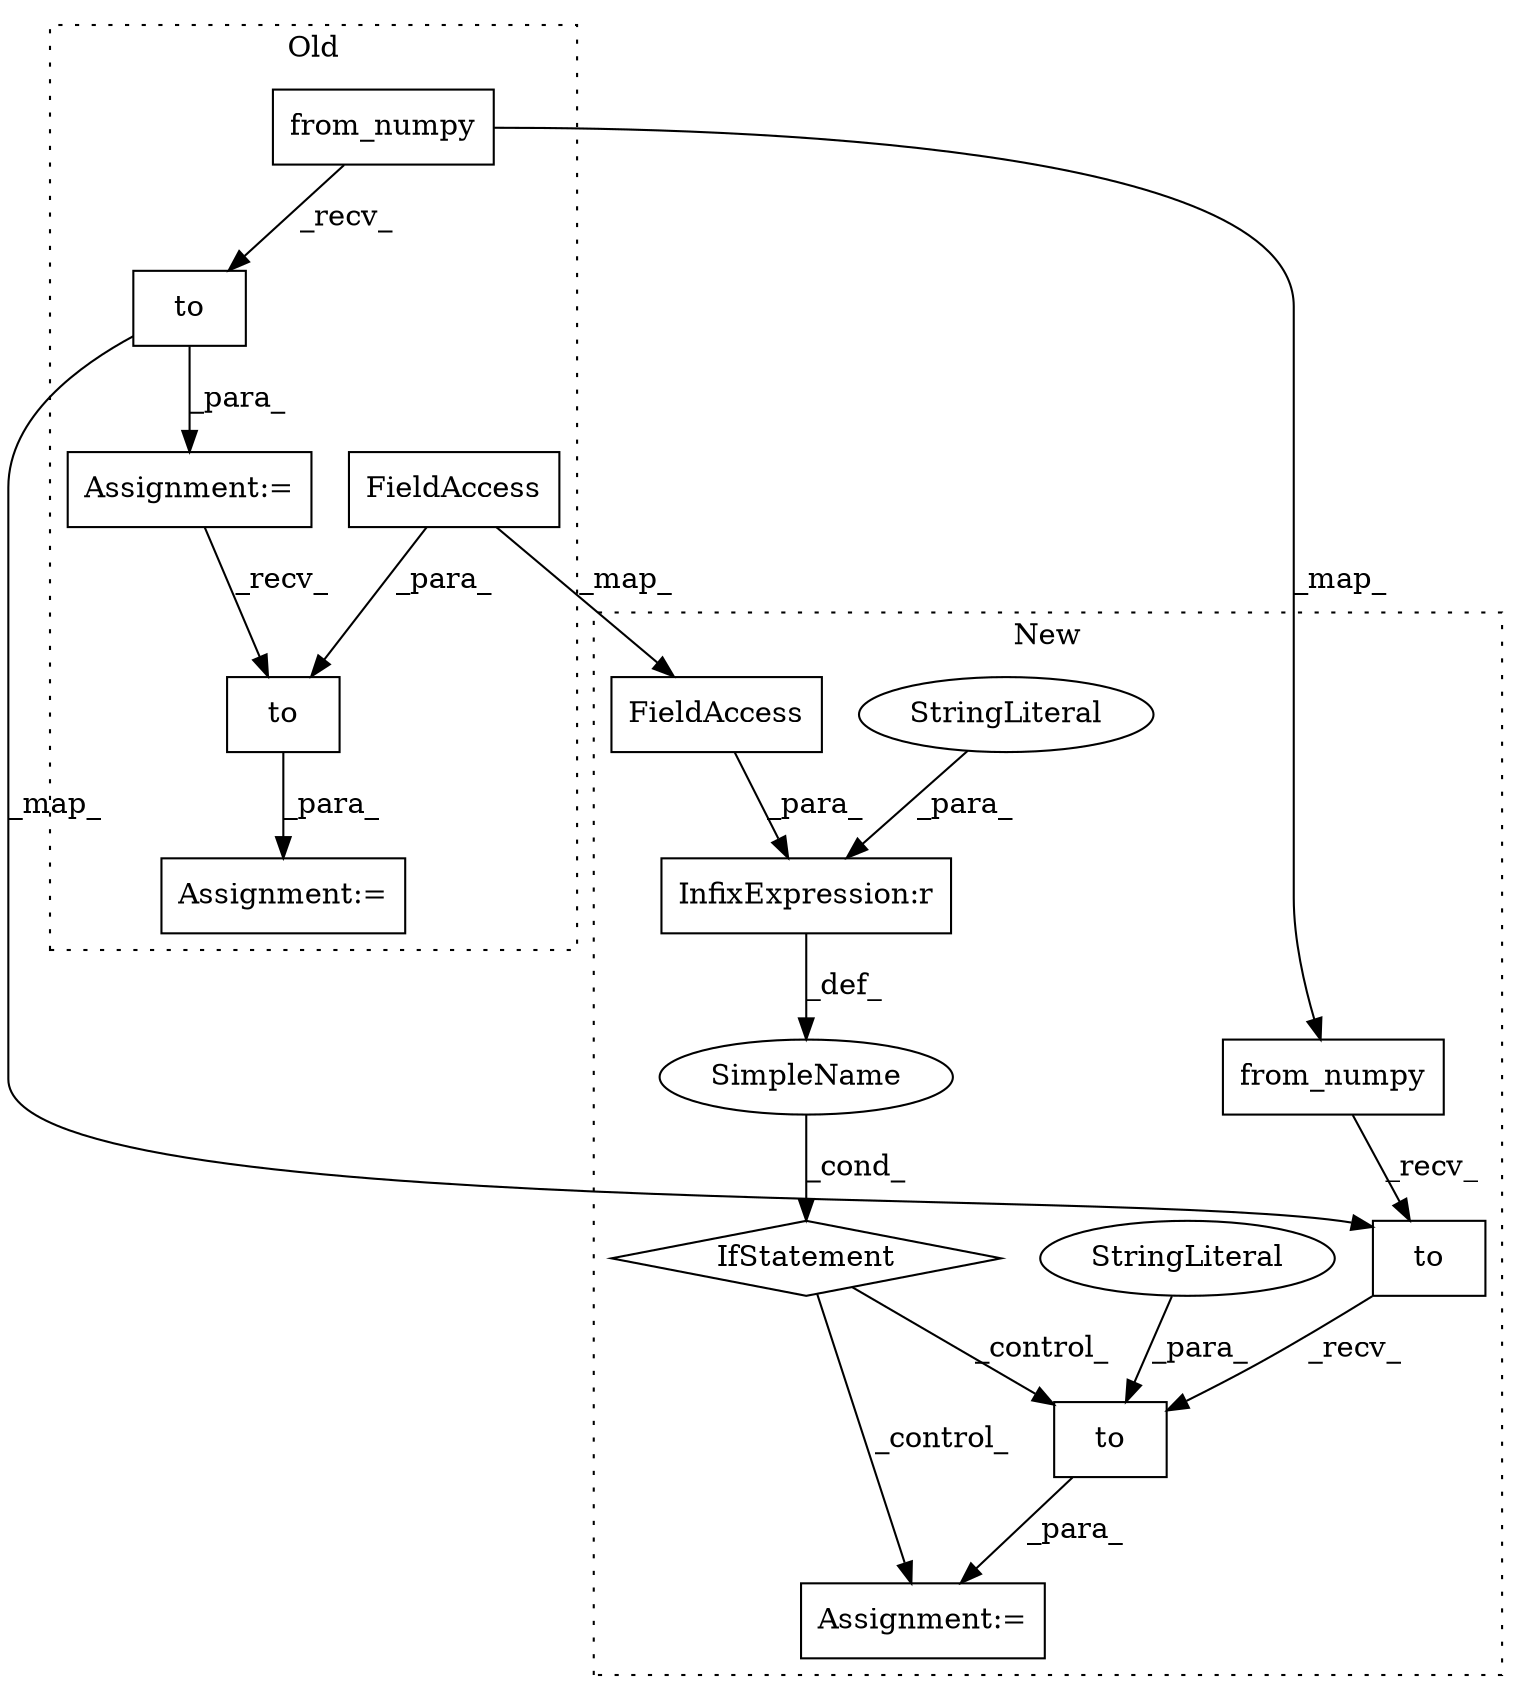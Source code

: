 digraph G {
subgraph cluster0 {
1 [label="to" a="32" s="1814,1828" l="3,1" shape="box"];
3 [label="Assignment:=" a="7" s="1801" l="1" shape="box"];
5 [label="Assignment:=" a="7" s="1560" l="1" shape="box"];
11 [label="to" a="32" s="1568,1582" l="3,1" shape="box"];
14 [label="from_numpy" a="32" s="1530,1547" l="11,1" shape="box"];
15 [label="FieldAccess" a="22" s="1817" l="11" shape="box"];
label = "Old";
style="dotted";
}
subgraph cluster1 {
2 [label="to" a="32" s="1845,1853" l="3,1" shape="box"];
4 [label="Assignment:=" a="7" s="1832" l="1" shape="box"];
6 [label="IfStatement" a="25" s="1787,1811" l="4,2" shape="diamond"];
7 [label="SimpleName" a="42" s="" l="" shape="ellipse"];
8 [label="InfixExpression:r" a="27" s="1802" l="4" shape="box"];
9 [label="StringLiteral" a="45" s="1848" l="5" shape="ellipse"];
10 [label="to" a="32" s="1565,1579" l="3,1" shape="box"];
12 [label="StringLiteral" a="45" s="1806" l="5" shape="ellipse"];
13 [label="from_numpy" a="32" s="1546,1563" l="11,1" shape="box"];
16 [label="FieldAccess" a="22" s="1791" l="11" shape="box"];
label = "New";
style="dotted";
}
1 -> 3 [label="_para_"];
2 -> 4 [label="_para_"];
5 -> 1 [label="_recv_"];
6 -> 4 [label="_control_"];
6 -> 2 [label="_control_"];
7 -> 6 [label="_cond_"];
8 -> 7 [label="_def_"];
9 -> 2 [label="_para_"];
10 -> 2 [label="_recv_"];
11 -> 5 [label="_para_"];
11 -> 10 [label="_map_"];
12 -> 8 [label="_para_"];
13 -> 10 [label="_recv_"];
14 -> 11 [label="_recv_"];
14 -> 13 [label="_map_"];
15 -> 1 [label="_para_"];
15 -> 16 [label="_map_"];
16 -> 8 [label="_para_"];
}